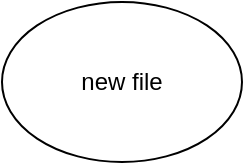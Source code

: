 <mxfile version="20.5.3" type="github">
  <diagram id="gO3Jy4rZHEdBHrkhzuKl" name="Page-1">
    <mxGraphModel dx="1203" dy="780" grid="1" gridSize="10" guides="1" tooltips="1" connect="1" arrows="1" fold="1" page="1" pageScale="1" pageWidth="850" pageHeight="1100" math="0" shadow="0">
      <root>
        <mxCell id="0" />
        <mxCell id="1" parent="0" />
        <mxCell id="fk0CSFVy_i5N8Pg7T_2e-1" value="new file" style="ellipse;whiteSpace=wrap;html=1;" vertex="1" parent="1">
          <mxGeometry x="400" y="240" width="120" height="80" as="geometry" />
        </mxCell>
      </root>
    </mxGraphModel>
  </diagram>
</mxfile>
